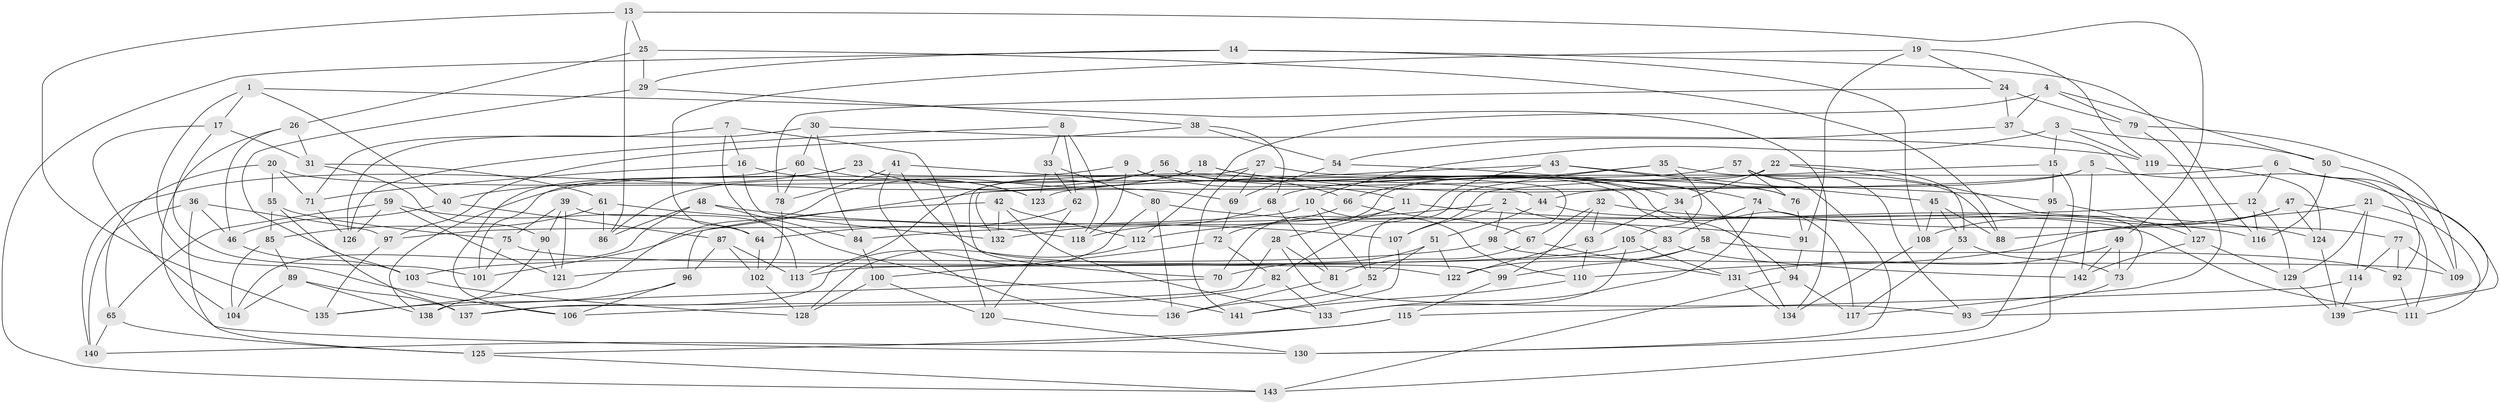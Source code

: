 // coarse degree distribution, {6: 0.5697674418604651, 4: 0.3372093023255814, 5: 0.09302325581395349}
// Generated by graph-tools (version 1.1) at 2025/52/02/27/25 19:52:28]
// undirected, 143 vertices, 286 edges
graph export_dot {
graph [start="1"]
  node [color=gray90,style=filled];
  1;
  2;
  3;
  4;
  5;
  6;
  7;
  8;
  9;
  10;
  11;
  12;
  13;
  14;
  15;
  16;
  17;
  18;
  19;
  20;
  21;
  22;
  23;
  24;
  25;
  26;
  27;
  28;
  29;
  30;
  31;
  32;
  33;
  34;
  35;
  36;
  37;
  38;
  39;
  40;
  41;
  42;
  43;
  44;
  45;
  46;
  47;
  48;
  49;
  50;
  51;
  52;
  53;
  54;
  55;
  56;
  57;
  58;
  59;
  60;
  61;
  62;
  63;
  64;
  65;
  66;
  67;
  68;
  69;
  70;
  71;
  72;
  73;
  74;
  75;
  76;
  77;
  78;
  79;
  80;
  81;
  82;
  83;
  84;
  85;
  86;
  87;
  88;
  89;
  90;
  91;
  92;
  93;
  94;
  95;
  96;
  97;
  98;
  99;
  100;
  101;
  102;
  103;
  104;
  105;
  106;
  107;
  108;
  109;
  110;
  111;
  112;
  113;
  114;
  115;
  116;
  117;
  118;
  119;
  120;
  121;
  122;
  123;
  124;
  125;
  126;
  127;
  128;
  129;
  130;
  131;
  132;
  133;
  134;
  135;
  136;
  137;
  138;
  139;
  140;
  141;
  142;
  143;
  1 -- 17;
  1 -- 40;
  1 -- 106;
  1 -- 134;
  2 -- 83;
  2 -- 112;
  2 -- 98;
  2 -- 107;
  3 -- 50;
  3 -- 119;
  3 -- 10;
  3 -- 15;
  4 -- 50;
  4 -- 112;
  4 -- 79;
  4 -- 37;
  5 -- 139;
  5 -- 44;
  5 -- 142;
  5 -- 96;
  6 -- 93;
  6 -- 92;
  6 -- 12;
  6 -- 123;
  7 -- 120;
  7 -- 16;
  7 -- 71;
  7 -- 141;
  8 -- 118;
  8 -- 62;
  8 -- 33;
  8 -- 126;
  9 -- 118;
  9 -- 11;
  9 -- 138;
  9 -- 94;
  10 -- 52;
  10 -- 97;
  10 -- 110;
  11 -- 28;
  11 -- 70;
  11 -- 116;
  12 -- 84;
  12 -- 129;
  12 -- 116;
  13 -- 86;
  13 -- 135;
  13 -- 49;
  13 -- 25;
  14 -- 29;
  14 -- 116;
  14 -- 143;
  14 -- 108;
  15 -- 107;
  15 -- 95;
  15 -- 143;
  16 -- 123;
  16 -- 71;
  16 -- 132;
  17 -- 31;
  17 -- 101;
  17 -- 104;
  18 -- 113;
  18 -- 95;
  18 -- 135;
  18 -- 34;
  19 -- 91;
  19 -- 64;
  19 -- 24;
  19 -- 119;
  20 -- 71;
  20 -- 44;
  20 -- 65;
  20 -- 55;
  21 -- 111;
  21 -- 129;
  21 -- 114;
  21 -- 88;
  22 -- 72;
  22 -- 34;
  22 -- 73;
  22 -- 53;
  23 -- 40;
  23 -- 69;
  23 -- 98;
  23 -- 101;
  24 -- 79;
  24 -- 78;
  24 -- 37;
  25 -- 26;
  25 -- 29;
  25 -- 88;
  26 -- 46;
  26 -- 31;
  26 -- 130;
  27 -- 134;
  27 -- 69;
  27 -- 141;
  27 -- 70;
  28 -- 81;
  28 -- 93;
  28 -- 137;
  29 -- 103;
  29 -- 38;
  30 -- 119;
  30 -- 84;
  30 -- 60;
  30 -- 126;
  31 -- 61;
  31 -- 90;
  32 -- 99;
  32 -- 67;
  32 -- 124;
  32 -- 63;
  33 -- 123;
  33 -- 62;
  33 -- 80;
  34 -- 63;
  34 -- 58;
  35 -- 66;
  35 -- 88;
  35 -- 105;
  35 -- 52;
  36 -- 46;
  36 -- 140;
  36 -- 97;
  36 -- 125;
  37 -- 127;
  37 -- 54;
  38 -- 97;
  38 -- 54;
  38 -- 68;
  39 -- 113;
  39 -- 90;
  39 -- 121;
  39 -- 75;
  40 -- 46;
  40 -- 87;
  41 -- 66;
  41 -- 99;
  41 -- 136;
  41 -- 78;
  42 -- 133;
  42 -- 132;
  42 -- 112;
  42 -- 101;
  43 -- 132;
  43 -- 76;
  43 -- 82;
  43 -- 45;
  44 -- 51;
  44 -- 111;
  45 -- 108;
  45 -- 88;
  45 -- 53;
  46 -- 103;
  47 -- 111;
  47 -- 108;
  47 -- 110;
  47 -- 124;
  48 -- 84;
  48 -- 86;
  48 -- 107;
  48 -- 104;
  49 -- 131;
  49 -- 142;
  49 -- 73;
  50 -- 116;
  50 -- 109;
  51 -- 122;
  51 -- 70;
  51 -- 52;
  52 -- 136;
  53 -- 73;
  53 -- 117;
  54 -- 69;
  54 -- 74;
  55 -- 137;
  55 -- 85;
  55 -- 75;
  56 -- 117;
  56 -- 86;
  56 -- 76;
  56 -- 140;
  57 -- 130;
  57 -- 93;
  57 -- 68;
  57 -- 76;
  58 -- 122;
  58 -- 92;
  58 -- 99;
  59 -- 64;
  59 -- 126;
  59 -- 65;
  59 -- 121;
  60 -- 106;
  60 -- 78;
  60 -- 123;
  61 -- 86;
  61 -- 118;
  61 -- 85;
  62 -- 120;
  62 -- 64;
  63 -- 110;
  63 -- 122;
  64 -- 102;
  65 -- 125;
  65 -- 140;
  66 -- 67;
  66 -- 118;
  67 -- 131;
  67 -- 81;
  68 -- 132;
  68 -- 81;
  69 -- 72;
  70 -- 138;
  71 -- 126;
  72 -- 82;
  72 -- 100;
  73 -- 93;
  74 -- 83;
  74 -- 77;
  74 -- 133;
  75 -- 122;
  75 -- 101;
  76 -- 91;
  77 -- 92;
  77 -- 114;
  77 -- 109;
  78 -- 102;
  79 -- 117;
  79 -- 109;
  80 -- 136;
  80 -- 91;
  80 -- 137;
  81 -- 136;
  82 -- 106;
  82 -- 133;
  83 -- 142;
  83 -- 113;
  84 -- 100;
  85 -- 89;
  85 -- 104;
  87 -- 113;
  87 -- 96;
  87 -- 102;
  89 -- 137;
  89 -- 138;
  89 -- 104;
  90 -- 138;
  90 -- 121;
  91 -- 94;
  92 -- 111;
  94 -- 143;
  94 -- 117;
  95 -- 127;
  95 -- 130;
  96 -- 106;
  96 -- 135;
  97 -- 135;
  98 -- 103;
  98 -- 109;
  99 -- 115;
  100 -- 120;
  100 -- 128;
  102 -- 128;
  103 -- 128;
  105 -- 131;
  105 -- 133;
  105 -- 121;
  107 -- 141;
  108 -- 134;
  110 -- 141;
  112 -- 128;
  114 -- 115;
  114 -- 139;
  115 -- 140;
  115 -- 125;
  119 -- 124;
  120 -- 130;
  124 -- 139;
  125 -- 143;
  127 -- 142;
  127 -- 129;
  129 -- 139;
  131 -- 134;
}
